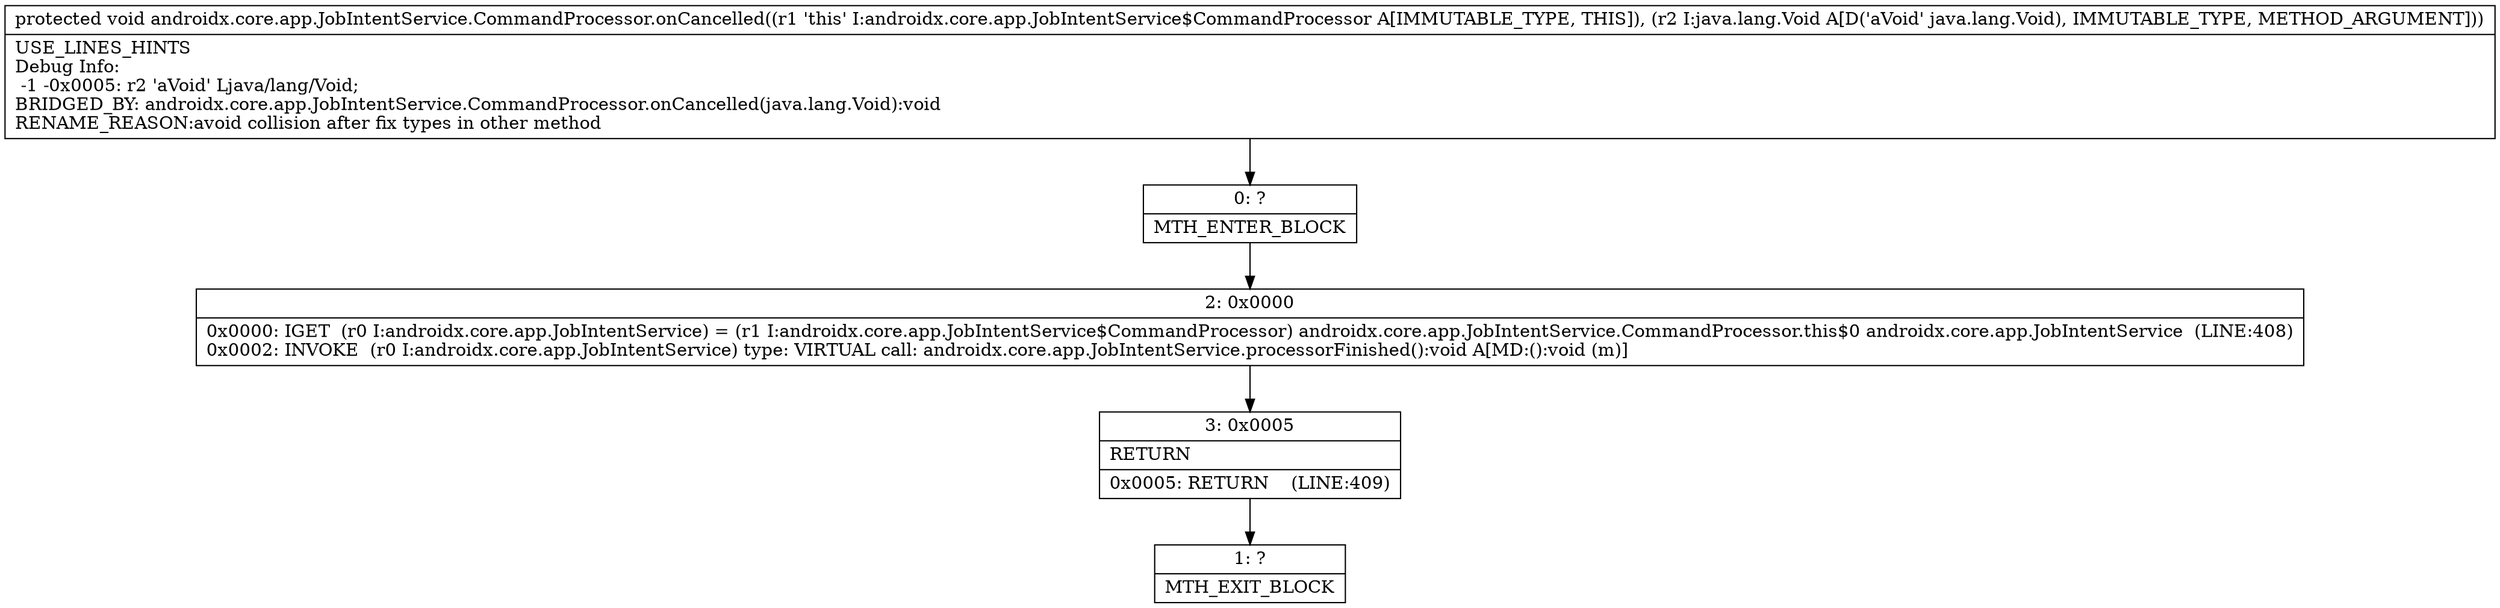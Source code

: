 digraph "CFG forandroidx.core.app.JobIntentService.CommandProcessor.onCancelled(Ljava\/lang\/Void;)V" {
Node_0 [shape=record,label="{0\:\ ?|MTH_ENTER_BLOCK\l}"];
Node_2 [shape=record,label="{2\:\ 0x0000|0x0000: IGET  (r0 I:androidx.core.app.JobIntentService) = (r1 I:androidx.core.app.JobIntentService$CommandProcessor) androidx.core.app.JobIntentService.CommandProcessor.this$0 androidx.core.app.JobIntentService  (LINE:408)\l0x0002: INVOKE  (r0 I:androidx.core.app.JobIntentService) type: VIRTUAL call: androidx.core.app.JobIntentService.processorFinished():void A[MD:():void (m)]\l}"];
Node_3 [shape=record,label="{3\:\ 0x0005|RETURN\l|0x0005: RETURN    (LINE:409)\l}"];
Node_1 [shape=record,label="{1\:\ ?|MTH_EXIT_BLOCK\l}"];
MethodNode[shape=record,label="{protected void androidx.core.app.JobIntentService.CommandProcessor.onCancelled((r1 'this' I:androidx.core.app.JobIntentService$CommandProcessor A[IMMUTABLE_TYPE, THIS]), (r2 I:java.lang.Void A[D('aVoid' java.lang.Void), IMMUTABLE_TYPE, METHOD_ARGUMENT]))  | USE_LINES_HINTS\lDebug Info:\l  \-1 \-0x0005: r2 'aVoid' Ljava\/lang\/Void;\lBRIDGED_BY: androidx.core.app.JobIntentService.CommandProcessor.onCancelled(java.lang.Void):void\lRENAME_REASON:avoid collision after fix types in other method\l}"];
MethodNode -> Node_0;Node_0 -> Node_2;
Node_2 -> Node_3;
Node_3 -> Node_1;
}

